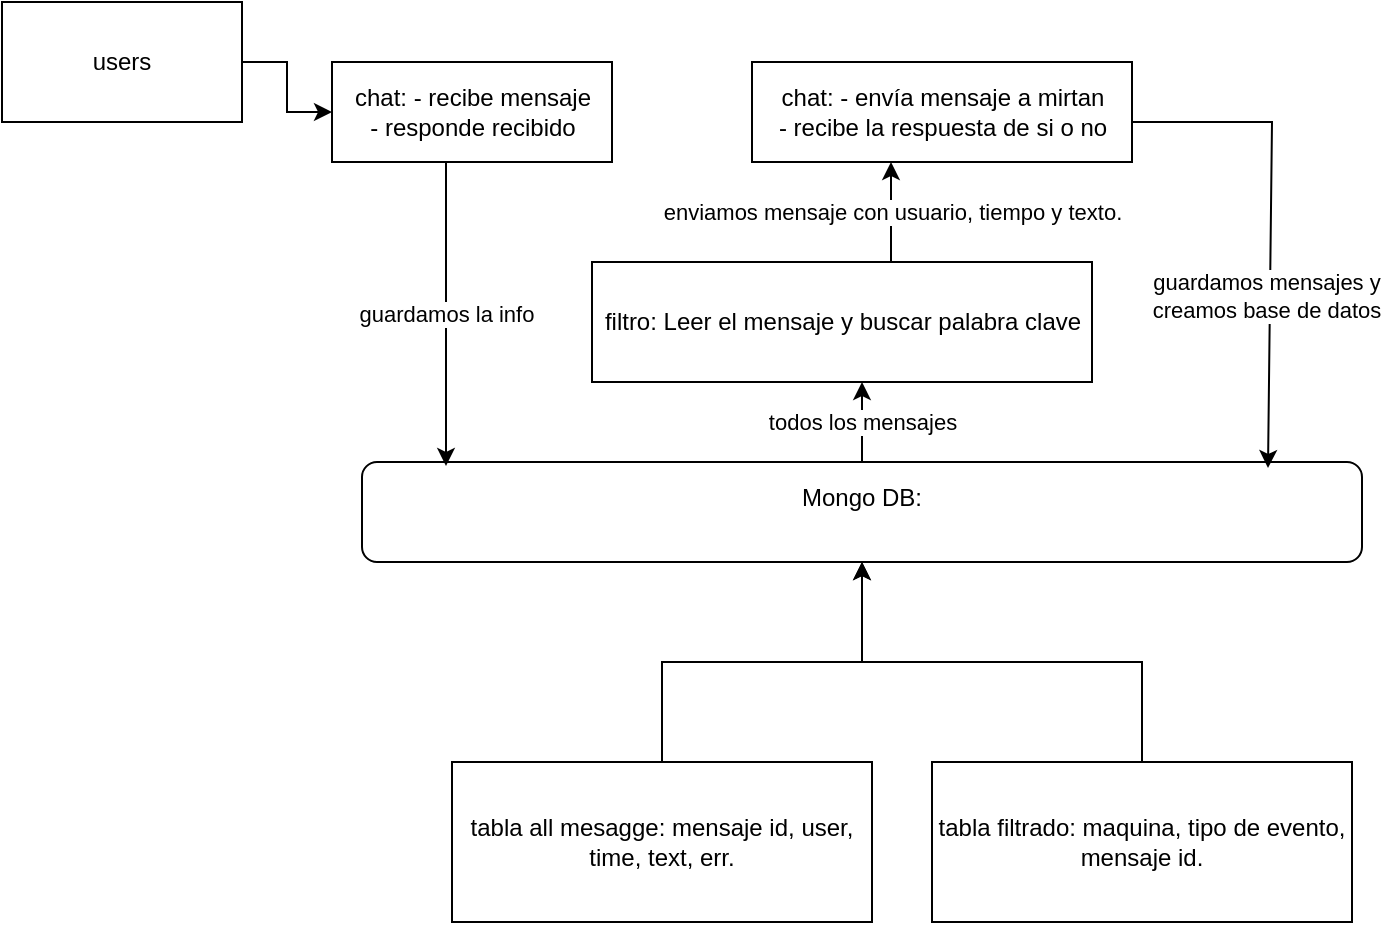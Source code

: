 <mxfile version="26.0.3">
  <diagram name="Page-1" id="2YBvvXClWsGukQMizWep">
    <mxGraphModel dx="1730" dy="451" grid="1" gridSize="10" guides="1" tooltips="1" connect="1" arrows="1" fold="1" page="1" pageScale="1" pageWidth="850" pageHeight="1100" math="0" shadow="0">
      <root>
        <mxCell id="0" />
        <mxCell id="1" parent="0" />
        <mxCell id="W44_KCg1e1bb9gAceICw-6" value="Mongo DB: &lt;div&gt;&lt;br/&gt;&lt;/div&gt;" style="rounded=1;whiteSpace=wrap;html=1;" parent="1" vertex="1">
          <mxGeometry x="175" y="250" width="500" height="50" as="geometry" />
        </mxCell>
        <mxCell id="W44_KCg1e1bb9gAceICw-16" value="" style="edgeStyle=orthogonalEdgeStyle;rounded=0;orthogonalLoop=1;jettySize=auto;html=1;" parent="1" source="W44_KCg1e1bb9gAceICw-9" target="W44_KCg1e1bb9gAceICw-13" edge="1">
          <mxGeometry relative="1" as="geometry" />
        </mxCell>
        <mxCell id="W44_KCg1e1bb9gAceICw-9" value="users" style="rounded=0;whiteSpace=wrap;html=1;" parent="1" vertex="1">
          <mxGeometry x="-5" y="20" width="120" height="60" as="geometry" />
        </mxCell>
        <mxCell id="W44_KCg1e1bb9gAceICw-13" value="chat: - recibe mensaje&lt;br&gt;- responde recibido" style="html=1;points=[];perimeter=orthogonalPerimeter;outlineConnect=0;targetShapes=umlLifeline;portConstraint=eastwest;newEdgeStyle={&quot;edgeStyle&quot;:&quot;elbowEdgeStyle&quot;,&quot;elbow&quot;:&quot;vertical&quot;,&quot;curved&quot;:0,&quot;rounded&quot;:0};" parent="1" vertex="1">
          <mxGeometry x="160" y="50" width="140" height="50" as="geometry" />
        </mxCell>
        <mxCell id="W44_KCg1e1bb9gAceICw-17" value="filtro: Leer el mensaje y buscar palabra clave" style="html=1;points=[];perimeter=orthogonalPerimeter;outlineConnect=0;targetShapes=umlLifeline;portConstraint=eastwest;newEdgeStyle={&quot;edgeStyle&quot;:&quot;elbowEdgeStyle&quot;,&quot;elbow&quot;:&quot;vertical&quot;,&quot;curved&quot;:0,&quot;rounded&quot;:0};" parent="1" vertex="1">
          <mxGeometry x="290" y="150" width="250" height="60" as="geometry" />
        </mxCell>
        <mxCell id="W44_KCg1e1bb9gAceICw-18" value="" style="endArrow=classic;html=1;rounded=0;" parent="1" source="W44_KCg1e1bb9gAceICw-6" target="W44_KCg1e1bb9gAceICw-17" edge="1">
          <mxGeometry relative="1" as="geometry">
            <mxPoint x="480" y="240" as="sourcePoint" />
            <mxPoint x="640" y="240" as="targetPoint" />
            <Array as="points" />
          </mxGeometry>
        </mxCell>
        <mxCell id="W44_KCg1e1bb9gAceICw-19" value="todos los mensajes" style="edgeLabel;resizable=0;html=1;;align=center;verticalAlign=middle;" parent="W44_KCg1e1bb9gAceICw-18" connectable="0" vertex="1">
          <mxGeometry relative="1" as="geometry" />
        </mxCell>
        <mxCell id="W44_KCg1e1bb9gAceICw-22" value="" style="edgeStyle=orthogonalEdgeStyle;rounded=0;orthogonalLoop=1;jettySize=auto;html=1;" parent="1" source="W44_KCg1e1bb9gAceICw-20" target="W44_KCg1e1bb9gAceICw-6" edge="1">
          <mxGeometry relative="1" as="geometry" />
        </mxCell>
        <mxCell id="W44_KCg1e1bb9gAceICw-20" value="tabla all mesagge: mensaje id, user, time, text, err." style="rounded=0;whiteSpace=wrap;html=1;" parent="1" vertex="1">
          <mxGeometry x="220" y="400" width="210" height="80" as="geometry" />
        </mxCell>
        <mxCell id="W44_KCg1e1bb9gAceICw-23" value="" style="edgeStyle=orthogonalEdgeStyle;rounded=0;orthogonalLoop=1;jettySize=auto;html=1;" parent="1" source="W44_KCg1e1bb9gAceICw-21" target="W44_KCg1e1bb9gAceICw-6" edge="1">
          <mxGeometry relative="1" as="geometry" />
        </mxCell>
        <mxCell id="W44_KCg1e1bb9gAceICw-21" value="tabla filtrado: maquina, tipo de evento, mensaje id. " style="rounded=0;whiteSpace=wrap;html=1;" parent="1" vertex="1">
          <mxGeometry x="460" y="400" width="210" height="80" as="geometry" />
        </mxCell>
        <mxCell id="W44_KCg1e1bb9gAceICw-24" value="chat: - envía mensaje a mirtan&lt;br&gt;- recibe la respuesta de si o no" style="html=1;points=[];perimeter=orthogonalPerimeter;outlineConnect=0;targetShapes=umlLifeline;portConstraint=eastwest;newEdgeStyle={&quot;edgeStyle&quot;:&quot;elbowEdgeStyle&quot;,&quot;elbow&quot;:&quot;vertical&quot;,&quot;curved&quot;:0,&quot;rounded&quot;:0};" parent="1" vertex="1">
          <mxGeometry x="370" y="50" width="190" height="50" as="geometry" />
        </mxCell>
        <mxCell id="b3mrIAAyrZ9oiqnwJc7H-1" value="" style="endArrow=classic;html=1;rounded=0;entryX=0.084;entryY=0.04;entryDx=0;entryDy=0;entryPerimeter=0;" edge="1" parent="1" source="W44_KCg1e1bb9gAceICw-13" target="W44_KCg1e1bb9gAceICw-6">
          <mxGeometry relative="1" as="geometry">
            <mxPoint x="229.5" y="120" as="sourcePoint" />
            <mxPoint x="229.5" y="190" as="targetPoint" />
          </mxGeometry>
        </mxCell>
        <mxCell id="b3mrIAAyrZ9oiqnwJc7H-2" value="guardamos la info" style="edgeLabel;resizable=0;html=1;;align=center;verticalAlign=middle;" connectable="0" vertex="1" parent="b3mrIAAyrZ9oiqnwJc7H-1">
          <mxGeometry relative="1" as="geometry" />
        </mxCell>
        <mxCell id="b3mrIAAyrZ9oiqnwJc7H-4" value="" style="endArrow=classic;html=1;rounded=0;" edge="1" parent="1" source="W44_KCg1e1bb9gAceICw-17" target="W44_KCg1e1bb9gAceICw-24">
          <mxGeometry relative="1" as="geometry">
            <mxPoint x="439.5" y="140" as="sourcePoint" />
            <mxPoint x="439.5" y="110" as="targetPoint" />
            <Array as="points">
              <mxPoint x="439.5" y="120" />
            </Array>
          </mxGeometry>
        </mxCell>
        <mxCell id="b3mrIAAyrZ9oiqnwJc7H-5" value="enviamos mensaje con usuario, tiempo y texto." style="edgeLabel;resizable=0;html=1;;align=center;verticalAlign=middle;" connectable="0" vertex="1" parent="b3mrIAAyrZ9oiqnwJc7H-4">
          <mxGeometry relative="1" as="geometry" />
        </mxCell>
        <mxCell id="b3mrIAAyrZ9oiqnwJc7H-6" value="" style="endArrow=classic;html=1;rounded=0;entryX=0.906;entryY=0.06;entryDx=0;entryDy=0;entryPerimeter=0;exitX=1;exitY=0.6;exitDx=0;exitDy=0;exitPerimeter=0;" edge="1" parent="1" source="W44_KCg1e1bb9gAceICw-24" target="W44_KCg1e1bb9gAceICw-6">
          <mxGeometry width="50" height="50" relative="1" as="geometry">
            <mxPoint x="625" y="90" as="sourcePoint" />
            <mxPoint x="675" y="40" as="targetPoint" />
            <Array as="points">
              <mxPoint x="630" y="80" />
            </Array>
          </mxGeometry>
        </mxCell>
        <mxCell id="b3mrIAAyrZ9oiqnwJc7H-7" value="guardamos mensajes y &lt;br&gt;creamos base de datos" style="edgeLabel;html=1;align=center;verticalAlign=middle;resizable=0;points=[];" vertex="1" connectable="0" parent="b3mrIAAyrZ9oiqnwJc7H-6">
          <mxGeometry x="0.292" y="-2" relative="1" as="geometry">
            <mxPoint as="offset" />
          </mxGeometry>
        </mxCell>
      </root>
    </mxGraphModel>
  </diagram>
</mxfile>
